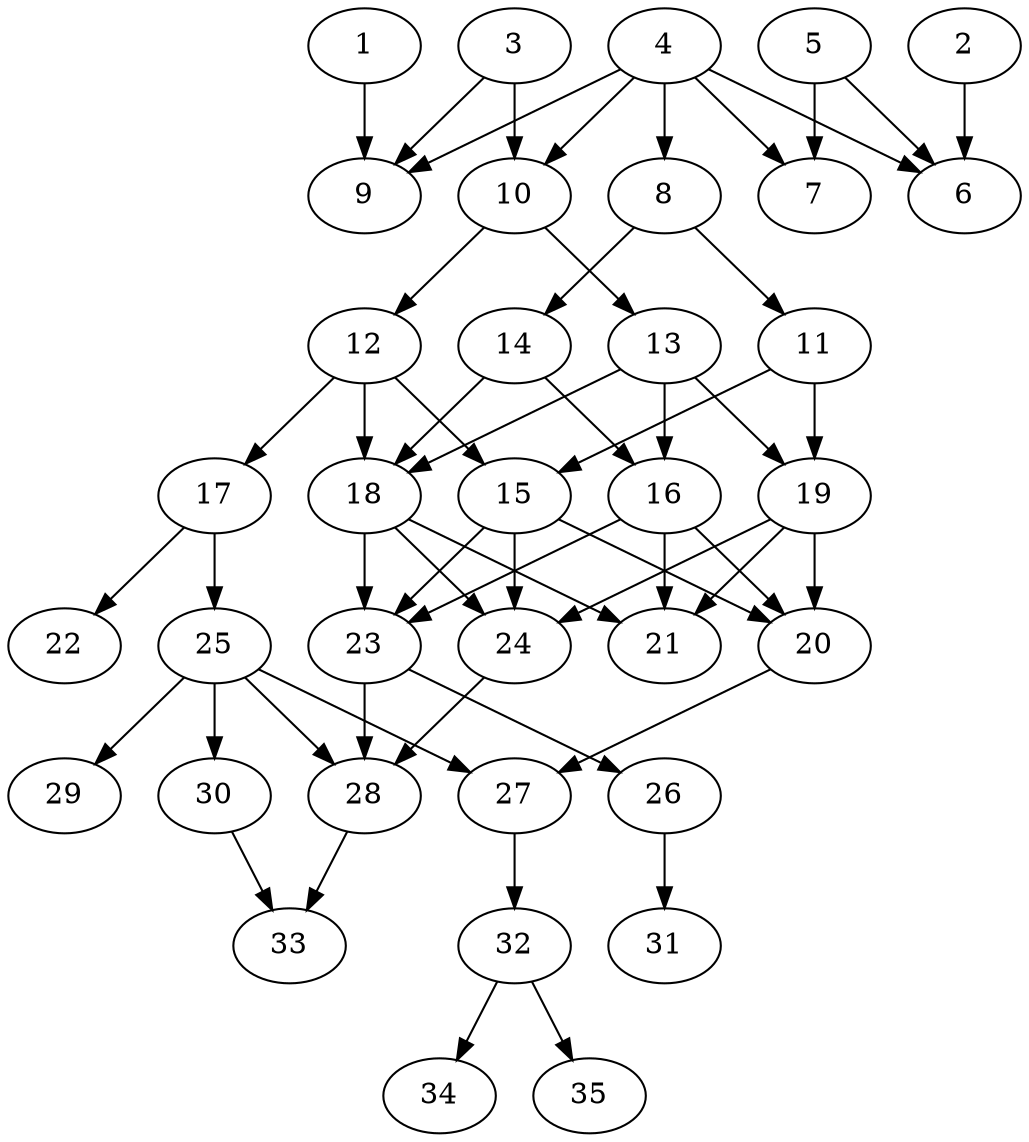 // DAG automatically generated by daggen at Thu Oct  3 14:05:38 2019
// ./daggen --dot -n 35 --ccr 0.3 --fat 0.5 --regular 0.7 --density 0.6 --mindata 5242880 --maxdata 52428800 
digraph G {
  1 [size="136526507", alpha="0.13", expect_size="40957952"] 
  1 -> 9 [size ="40957952"]
  2 [size="164689920", alpha="0.02", expect_size="49406976"] 
  2 -> 6 [size ="49406976"]
  3 [size="137741653", alpha="0.07", expect_size="41322496"] 
  3 -> 9 [size ="41322496"]
  3 -> 10 [size ="41322496"]
  4 [size="166912000", alpha="0.20", expect_size="50073600"] 
  4 -> 6 [size ="50073600"]
  4 -> 7 [size ="50073600"]
  4 -> 8 [size ="50073600"]
  4 -> 9 [size ="50073600"]
  4 -> 10 [size ="50073600"]
  5 [size="164355413", alpha="0.11", expect_size="49306624"] 
  5 -> 6 [size ="49306624"]
  5 -> 7 [size ="49306624"]
  6 [size="152439467", alpha="0.12", expect_size="45731840"] 
  7 [size="153186987", alpha="0.16", expect_size="45956096"] 
  8 [size="95197867", alpha="0.11", expect_size="28559360"] 
  8 -> 11 [size ="28559360"]
  8 -> 14 [size ="28559360"]
  9 [size="59566080", alpha="0.07", expect_size="17869824"] 
  10 [size="53172907", alpha="0.08", expect_size="15951872"] 
  10 -> 12 [size ="15951872"]
  10 -> 13 [size ="15951872"]
  11 [size="134014293", alpha="0.03", expect_size="40204288"] 
  11 -> 15 [size ="40204288"]
  11 -> 19 [size ="40204288"]
  12 [size="82486613", alpha="0.08", expect_size="24745984"] 
  12 -> 15 [size ="24745984"]
  12 -> 17 [size ="24745984"]
  12 -> 18 [size ="24745984"]
  13 [size="96952320", alpha="0.01", expect_size="29085696"] 
  13 -> 16 [size ="29085696"]
  13 -> 18 [size ="29085696"]
  13 -> 19 [size ="29085696"]
  14 [size="149818027", alpha="0.20", expect_size="44945408"] 
  14 -> 16 [size ="44945408"]
  14 -> 18 [size ="44945408"]
  15 [size="148282027", alpha="0.09", expect_size="44484608"] 
  15 -> 20 [size ="44484608"]
  15 -> 23 [size ="44484608"]
  15 -> 24 [size ="44484608"]
  16 [size="77847893", alpha="0.08", expect_size="23354368"] 
  16 -> 20 [size ="23354368"]
  16 -> 21 [size ="23354368"]
  16 -> 23 [size ="23354368"]
  17 [size="172267520", alpha="0.03", expect_size="51680256"] 
  17 -> 22 [size ="51680256"]
  17 -> 25 [size ="51680256"]
  18 [size="144278187", alpha="0.00", expect_size="43283456"] 
  18 -> 21 [size ="43283456"]
  18 -> 23 [size ="43283456"]
  18 -> 24 [size ="43283456"]
  19 [size="71355733", alpha="0.06", expect_size="21406720"] 
  19 -> 20 [size ="21406720"]
  19 -> 21 [size ="21406720"]
  19 -> 24 [size ="21406720"]
  20 [size="125651627", alpha="0.03", expect_size="37695488"] 
  20 -> 27 [size ="37695488"]
  21 [size="27487573", alpha="0.15", expect_size="8246272"] 
  22 [size="49623040", alpha="0.05", expect_size="14886912"] 
  23 [size="115213653", alpha="0.11", expect_size="34564096"] 
  23 -> 26 [size ="34564096"]
  23 -> 28 [size ="34564096"]
  24 [size="125368320", alpha="0.16", expect_size="37610496"] 
  24 -> 28 [size ="37610496"]
  25 [size="122610347", alpha="0.19", expect_size="36783104"] 
  25 -> 27 [size ="36783104"]
  25 -> 28 [size ="36783104"]
  25 -> 29 [size ="36783104"]
  25 -> 30 [size ="36783104"]
  26 [size="34184533", alpha="0.19", expect_size="10255360"] 
  26 -> 31 [size ="10255360"]
  27 [size="99157333", alpha="0.17", expect_size="29747200"] 
  27 -> 32 [size ="29747200"]
  28 [size="123429547", alpha="0.05", expect_size="37028864"] 
  28 -> 33 [size ="37028864"]
  29 [size="126952107", alpha="0.18", expect_size="38085632"] 
  30 [size="19619840", alpha="0.16", expect_size="5885952"] 
  30 -> 33 [size ="5885952"]
  31 [size="42629120", alpha="0.08", expect_size="12788736"] 
  32 [size="157750613", alpha="0.09", expect_size="47325184"] 
  32 -> 34 [size ="47325184"]
  32 -> 35 [size ="47325184"]
  33 [size="40331947", alpha="0.20", expect_size="12099584"] 
  34 [size="125214720", alpha="0.07", expect_size="37564416"] 
  35 [size="89982293", alpha="0.11", expect_size="26994688"] 
}
